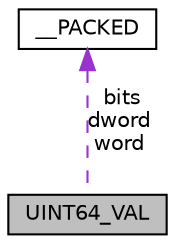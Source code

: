 digraph "UINT64_VAL"
{
  edge [fontname="Helvetica",fontsize="10",labelfontname="Helvetica",labelfontsize="10"];
  node [fontname="Helvetica",fontsize="10",shape=record];
  Node1 [label="UINT64_VAL",height=0.2,width=0.4,color="black", fillcolor="grey75", style="filled", fontcolor="black"];
  Node2 -> Node1 [dir="back",color="darkorchid3",fontsize="10",style="dashed",label=" bits\ndword\nword" ,fontname="Helvetica"];
  Node2 [label="__PACKED",height=0.2,width=0.4,color="black", fillcolor="white", style="filled",URL="$struct_u_i_n_t64___v_a_l_1_1_____p_a_c_k_e_d.html"];
}
